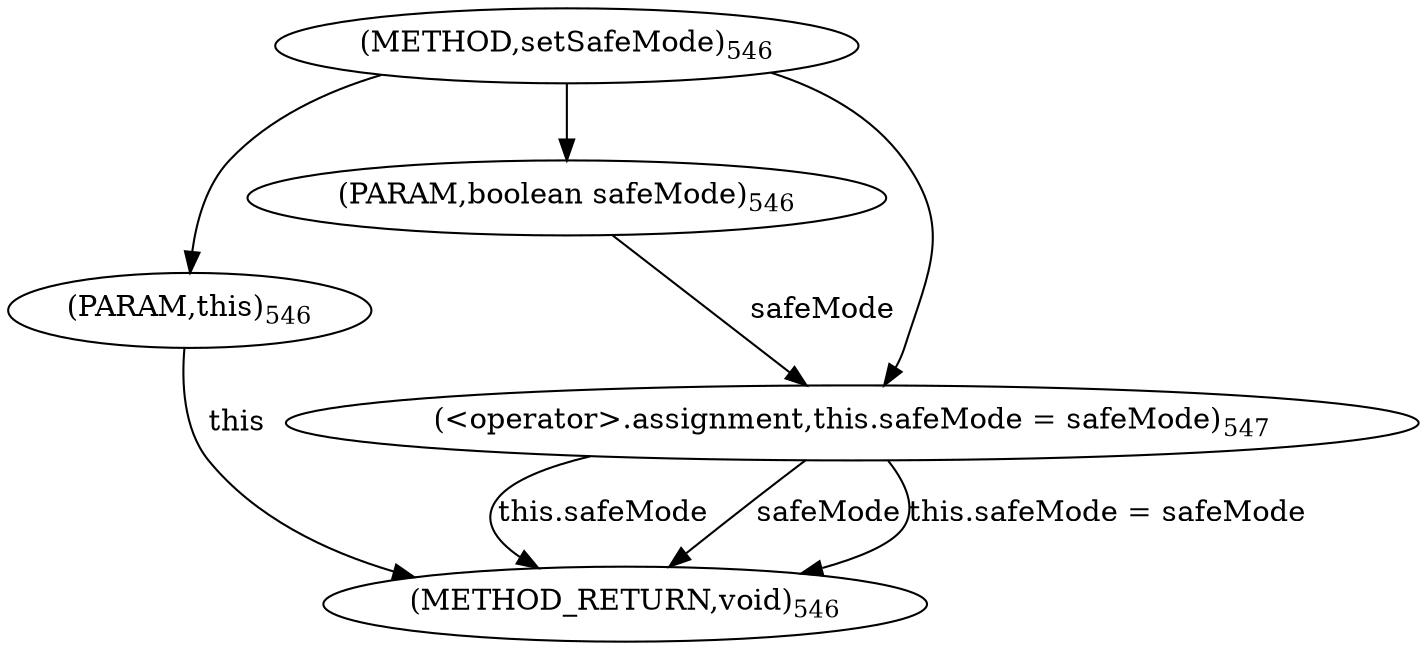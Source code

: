 digraph "setSafeMode" {  
"1391" [label = <(METHOD,setSafeMode)<SUB>546</SUB>> ]
"1400" [label = <(METHOD_RETURN,void)<SUB>546</SUB>> ]
"15" [label = <(PARAM,this)<SUB>546</SUB>> ]
"1392" [label = <(PARAM,boolean safeMode)<SUB>546</SUB>> ]
"1394" [label = <(&lt;operator&gt;.assignment,this.safeMode = safeMode)<SUB>547</SUB>> ]
"1394" [label = <(&lt;operator&gt;.assignment,this.safeMode = safeMode)<SUB>547</SUB>> ]
"1394" [label = <(&lt;operator&gt;.assignment,this.safeMode = safeMode)<SUB>547</SUB>> ]
  "15" -> "1400"  [ label = "this"] 
  "1394" -> "1400"  [ label = "this.safeMode"] 
  "1394" -> "1400"  [ label = "safeMode"] 
  "1394" -> "1400"  [ label = "this.safeMode = safeMode"] 
  "1391" -> "15" 
  "1391" -> "1392" 
  "1392" -> "1394"  [ label = "safeMode"] 
  "1391" -> "1394" 
}
